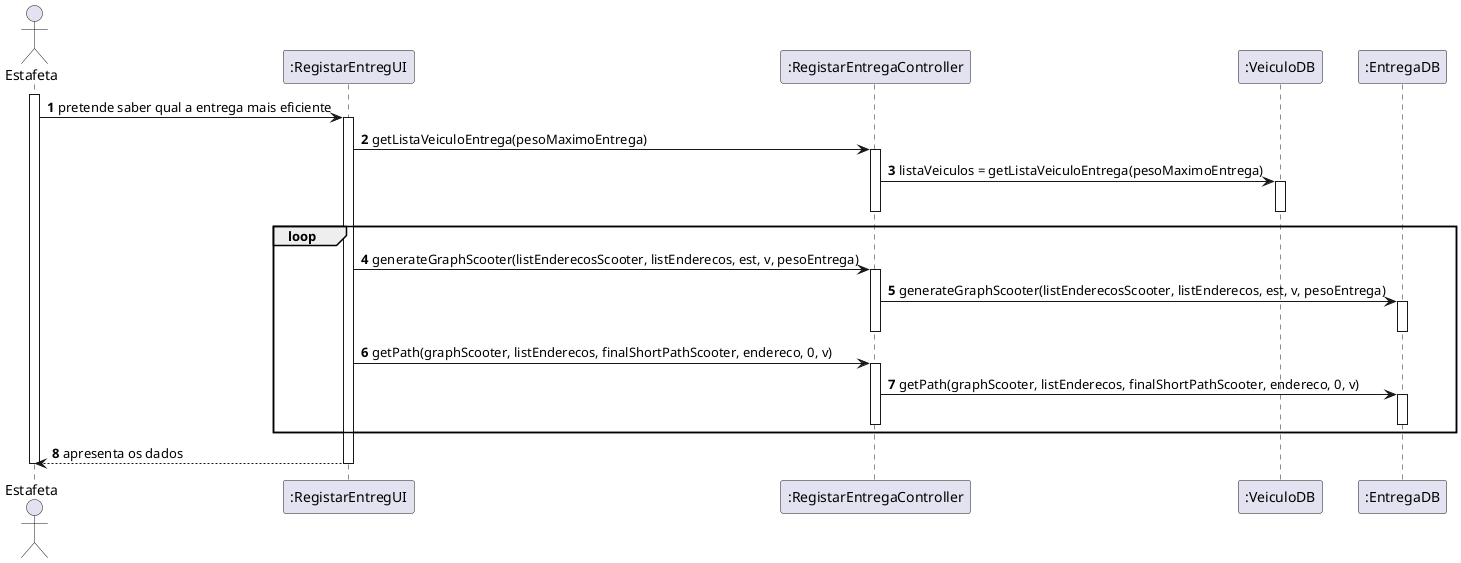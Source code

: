 @startuml
autonumber

actor "Estafeta" as ADMIN

participant ":RegistarEntregUI" as UI
participant ":RegistarEntregaController" as CTRL
participant ":VeiculoDB" as DRDB
participant ":EntregaDB" as ENDB



activate ADMIN
ADMIN -> UI : pretende saber qual a entrega mais eficiente
activate UI
UI -> CTRL : getListaVeiculoEntrega(pesoMaximoEntrega)
activate CTRL
CTRL -> DRDB : listaVeiculos = getListaVeiculoEntrega(pesoMaximoEntrega)
activate DRDB
deactivate DRDB
deactivate CTRL
loop
UI -> CTRL : generateGraphScooter(listEnderecosScooter, listEnderecos, est, v, pesoEntrega)
activate CTRL
CTRL -> ENDB : generateGraphScooter(listEnderecosScooter, listEnderecos, est, v, pesoEntrega)
activate ENDB
deactivate ENDB
deactivate CTRL
UI -> CTRL : getPath(graphScooter, listEnderecos, finalShortPathScooter, endereco, 0, v)
activate CTRL
CTRL -> ENDB : getPath(graphScooter, listEnderecos, finalShortPathScooter, endereco, 0, v)
activate ENDB
deactivate ENDB
deactivate CTRL
end loop
UI --> ADMIN : apresenta os dados
deactivate UI

deactivate ADMIN

@enduml
